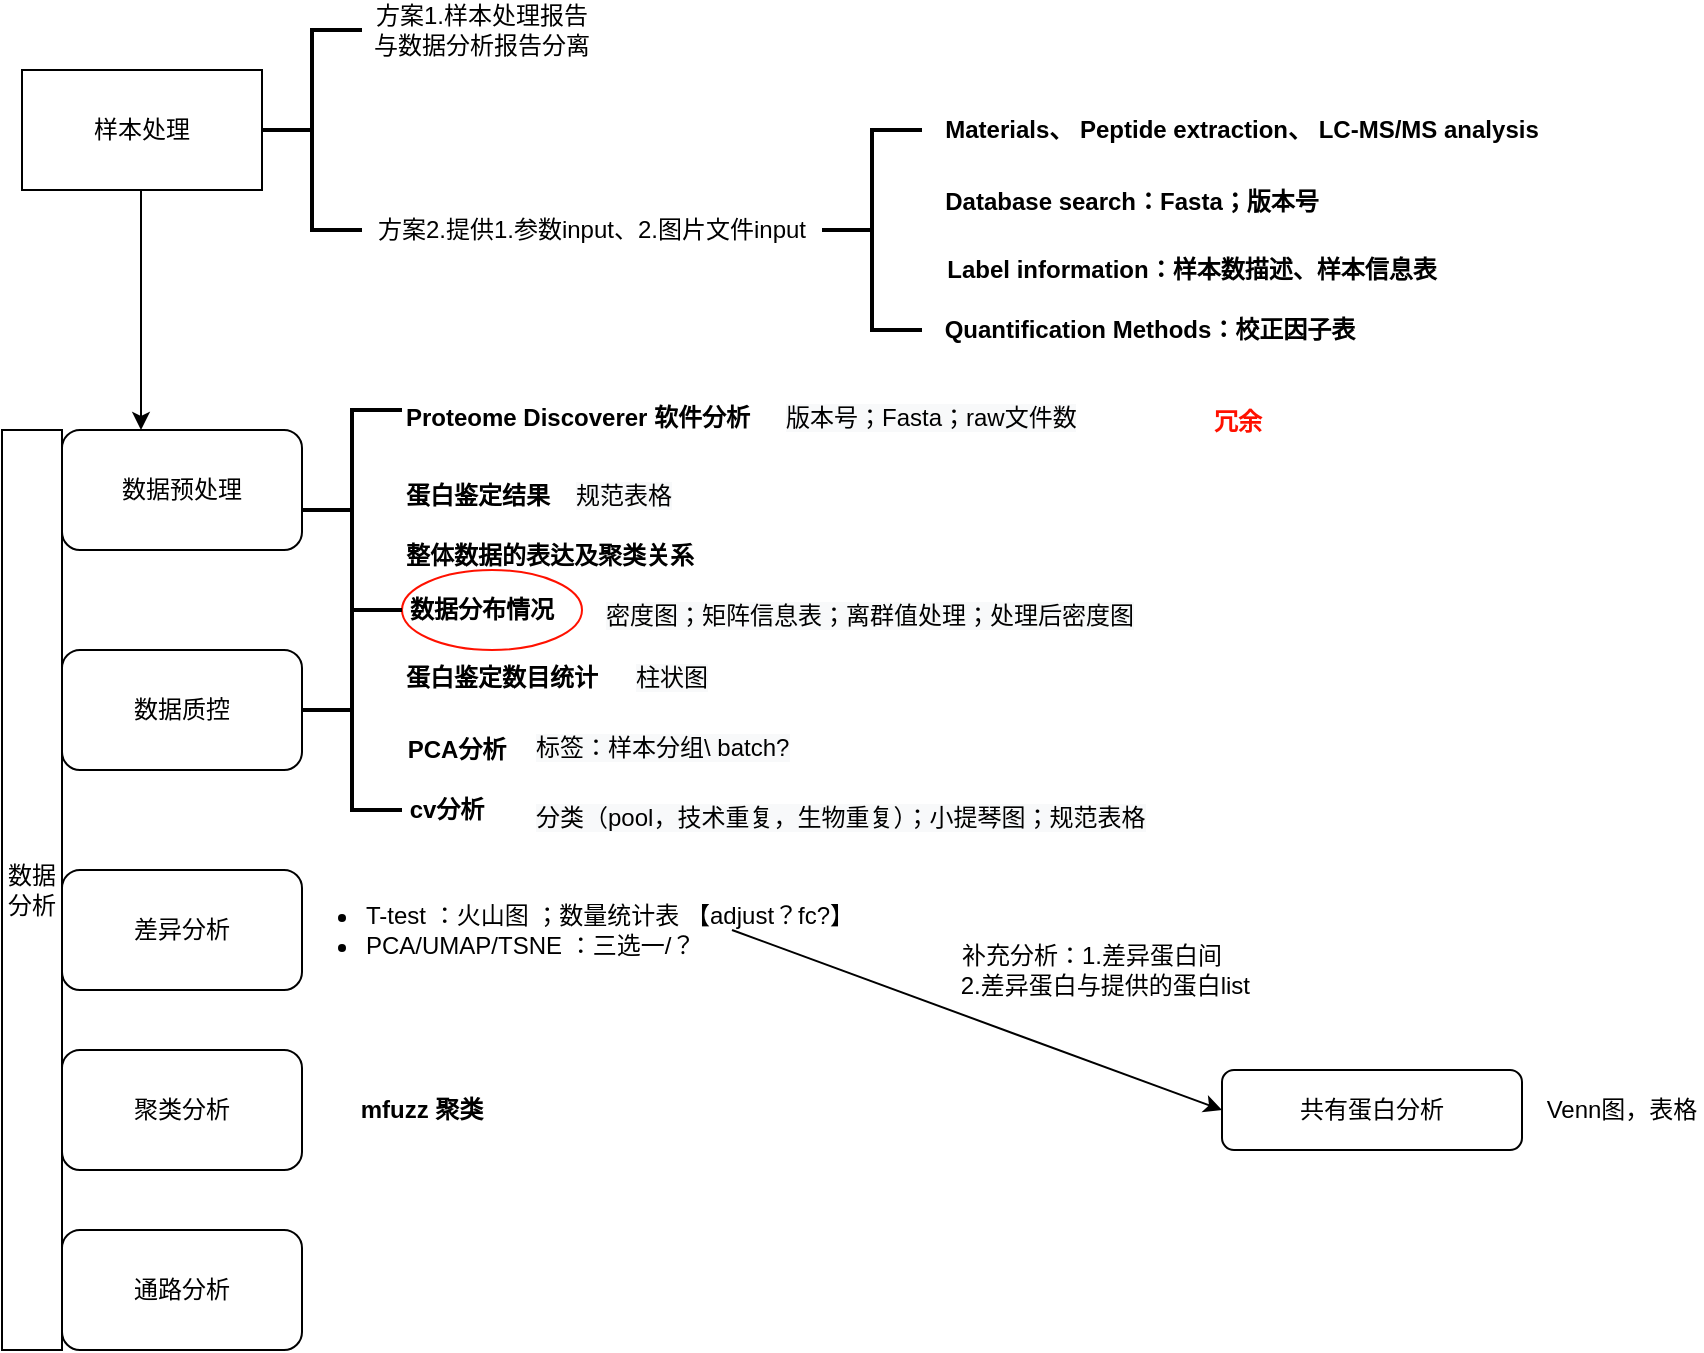 <mxfile version="14.8.2" type="github">
  <diagram id="3228e29e-7158-1315-38df-8450db1d8a1d" name="Page-1">
    <mxGraphModel dx="1422" dy="762" grid="1" gridSize="10" guides="1" tooltips="1" connect="1" arrows="1" fold="1" page="1" pageScale="1" pageWidth="1169" pageHeight="827" background="none" math="0" shadow="0">
      <root>
        <mxCell id="0" />
        <mxCell id="1" parent="0" />
        <mxCell id="9XEIv3CGsJmamrZGXdpV-21677" value="" style="ellipse;whiteSpace=wrap;html=1;fontColor=#FF1100;strokeColor=#FF1100;" vertex="1" parent="1">
          <mxGeometry x="310" y="360" width="90" height="40" as="geometry" />
        </mxCell>
        <mxCell id="9XEIv3CGsJmamrZGXdpV-21634" value="样本处理" style="rounded=0;whiteSpace=wrap;html=1;" vertex="1" parent="1">
          <mxGeometry x="120" y="110" width="120" height="60" as="geometry" />
        </mxCell>
        <mxCell id="9XEIv3CGsJmamrZGXdpV-21635" value="" style="strokeWidth=2;html=1;shape=mxgraph.flowchart.annotation_2;align=left;labelPosition=right;pointerEvents=1;" vertex="1" parent="1">
          <mxGeometry x="240" y="90" width="50" height="100" as="geometry" />
        </mxCell>
        <mxCell id="9XEIv3CGsJmamrZGXdpV-21636" value="方案1.样本处理报告&lt;br&gt;与数据分析报告分离" style="text;html=1;strokeColor=none;fillColor=none;align=center;verticalAlign=middle;whiteSpace=wrap;rounded=0;" vertex="1" parent="1">
          <mxGeometry x="290" y="80" width="120" height="20" as="geometry" />
        </mxCell>
        <mxCell id="9XEIv3CGsJmamrZGXdpV-21637" value="方案2.提供1.参数input、2.图片文件input" style="text;html=1;strokeColor=none;fillColor=none;align=center;verticalAlign=middle;whiteSpace=wrap;rounded=0;" vertex="1" parent="1">
          <mxGeometry x="290" y="180" width="230" height="20" as="geometry" />
        </mxCell>
        <mxCell id="9XEIv3CGsJmamrZGXdpV-21638" value="" style="strokeWidth=2;html=1;shape=mxgraph.flowchart.annotation_2;align=left;labelPosition=right;pointerEvents=1;" vertex="1" parent="1">
          <mxGeometry x="520" y="140" width="50" height="100" as="geometry" />
        </mxCell>
        <mxCell id="9XEIv3CGsJmamrZGXdpV-21639" value="Materials、 Peptide extraction、 LC-MS/MS analysis" style="text;html=1;strokeColor=none;fillColor=none;align=center;verticalAlign=middle;whiteSpace=wrap;rounded=0;fontStyle=1" vertex="1" parent="1">
          <mxGeometry x="570" y="130" width="320" height="20" as="geometry" />
        </mxCell>
        <mxCell id="9XEIv3CGsJmamrZGXdpV-21640" value="Database search：Fasta；版本号" style="text;html=1;strokeColor=none;fillColor=none;align=center;verticalAlign=middle;whiteSpace=wrap;rounded=0;fontStyle=1" vertex="1" parent="1">
          <mxGeometry x="570" y="166" width="210" height="20" as="geometry" />
        </mxCell>
        <mxCell id="9XEIv3CGsJmamrZGXdpV-21641" value="Label information：样本数描述、样本信息表" style="text;html=1;strokeColor=none;fillColor=none;align=center;verticalAlign=middle;whiteSpace=wrap;rounded=0;fontStyle=1" vertex="1" parent="1">
          <mxGeometry x="580" y="200" width="250" height="20" as="geometry" />
        </mxCell>
        <mxCell id="9XEIv3CGsJmamrZGXdpV-21642" value="Quantification Methods：校正因子表" style="text;html=1;strokeColor=none;fillColor=none;align=center;verticalAlign=middle;whiteSpace=wrap;rounded=0;fontStyle=1" vertex="1" parent="1">
          <mxGeometry x="549" y="230" width="270" height="20" as="geometry" />
        </mxCell>
        <mxCell id="9XEIv3CGsJmamrZGXdpV-21644" value="" style="endArrow=classic;html=1;" edge="1" parent="1">
          <mxGeometry width="50" height="50" relative="1" as="geometry">
            <mxPoint x="179.5" y="170" as="sourcePoint" />
            <mxPoint x="179.5" y="290" as="targetPoint" />
          </mxGeometry>
        </mxCell>
        <mxCell id="9XEIv3CGsJmamrZGXdpV-21645" value="数据分析" style="rounded=0;whiteSpace=wrap;html=1;" vertex="1" parent="1">
          <mxGeometry x="110" y="290" width="30" height="460" as="geometry" />
        </mxCell>
        <mxCell id="9XEIv3CGsJmamrZGXdpV-21647" value="数据预处理" style="rounded=1;whiteSpace=wrap;html=1;" vertex="1" parent="1">
          <mxGeometry x="140" y="290" width="120" height="60" as="geometry" />
        </mxCell>
        <mxCell id="9XEIv3CGsJmamrZGXdpV-21648" value="" style="strokeWidth=2;html=1;shape=mxgraph.flowchart.annotation_2;align=left;labelPosition=right;pointerEvents=1;" vertex="1" parent="1">
          <mxGeometry x="260" y="280" width="50" height="100" as="geometry" />
        </mxCell>
        <mxCell id="9XEIv3CGsJmamrZGXdpV-21649" value="Proteome Discoverer 软件分析" style="text;whiteSpace=wrap;html=1;fontStyle=1" vertex="1" parent="1">
          <mxGeometry x="310" y="270" width="190" height="30" as="geometry" />
        </mxCell>
        <mxCell id="9XEIv3CGsJmamrZGXdpV-21658" value="冗余" style="text;strokeColor=none;fillColor=none;align=left;verticalAlign=top;spacingLeft=4;spacingRight=4;overflow=hidden;rotatable=0;points=[[0,0.5],[1,0.5]];portConstraint=eastwest;fontStyle=1;fontColor=#FF1100;" vertex="1" parent="1">
          <mxGeometry x="710" y="272" width="60" height="26" as="geometry" />
        </mxCell>
        <mxCell id="9XEIv3CGsJmamrZGXdpV-21659" value="&lt;font color=&quot;#000000&quot;&gt;蛋白鉴定结果&lt;/font&gt;" style="text;whiteSpace=wrap;html=1;fontColor=#FF1100;fontStyle=1" vertex="1" parent="1">
          <mxGeometry x="310" y="309" width="100" height="30" as="geometry" />
        </mxCell>
        <mxCell id="9XEIv3CGsJmamrZGXdpV-21664" value="数据质控" style="rounded=1;whiteSpace=wrap;html=1;" vertex="1" parent="1">
          <mxGeometry x="140" y="400" width="120" height="60" as="geometry" />
        </mxCell>
        <mxCell id="9XEIv3CGsJmamrZGXdpV-21665" value="" style="strokeWidth=2;html=1;shape=mxgraph.flowchart.annotation_2;align=left;labelPosition=right;pointerEvents=1;" vertex="1" parent="1">
          <mxGeometry x="260" y="380" width="50" height="100" as="geometry" />
        </mxCell>
        <mxCell id="9XEIv3CGsJmamrZGXdpV-21666" value="&lt;b&gt;&lt;font color=&quot;#000000&quot;&gt;蛋白鉴定数目统计&lt;/font&gt;&lt;/b&gt;" style="text;html=1;strokeColor=none;fillColor=none;align=center;verticalAlign=middle;whiteSpace=wrap;rounded=0;fontColor=#FF1100;" vertex="1" parent="1">
          <mxGeometry x="305" y="403.5" width="110" height="20" as="geometry" />
        </mxCell>
        <mxCell id="9XEIv3CGsJmamrZGXdpV-21667" value="&lt;font color=&quot;#000000&quot;&gt;数据分布情况&lt;/font&gt;" style="text;html=1;strokeColor=none;fillColor=none;align=center;verticalAlign=middle;whiteSpace=wrap;rounded=0;fontColor=#FF1100;fontStyle=1" vertex="1" parent="1">
          <mxGeometry x="305" y="370" width="90" height="20" as="geometry" />
        </mxCell>
        <mxCell id="9XEIv3CGsJmamrZGXdpV-21669" value="&lt;span style=&quot;color: rgba(0 , 0 , 0 , 0) ; font-family: monospace ; font-size: 0px&quot;&gt;%3CmxGraphModel%3E%3Croot%3E%3CmxCell%20id%3D%220%22%2F%3E%3CmxCell%20id%3D%221%22%20parent%3D%220%22%2F%3E%3CmxCell%20id%3D%222%22%20value%3D%22%26lt%3Bb%26gt%3B%26lt%3Bfont%20color%3D%26quot%3B%23000000%26quot%3B%26gt%3B%E8%9B%8B%E7%99%BD%E9%89%B4%E5%AE%9A%E6%95%B0%E7%9B%AE%E7%BB%9F%E8%AE%A1%26lt%3B%2Ffont%26gt%3B%26lt%3B%2Fb%26gt%3B%22%20style%3D%22text%3Bhtml%3D1%3BstrokeColor%3Dnone%3BfillColor%3Dnone%3Balign%3Dcenter%3BverticalAlign%3Dmiddle%3BwhiteSpace%3Dwrap%3Brounded%3D0%3BfontColor%3D%23FF1100%3B%22%20vertex%3D%221%22%20parent%3D%221%22%3E%3CmxGeometry%20x%3D%22310%22%20y%3D%22414%22%20width%3D%22110%22%20height%3D%2220%22%20as%3D%22geometry%22%2F%3E%3C%2FmxCell%3E%3C%2Froot%3E%3C%2FmxGraphModel%3E&lt;/span&gt;" style="text;html=1;strokeColor=none;fillColor=none;align=center;verticalAlign=middle;whiteSpace=wrap;rounded=0;fontColor=#FF1100;" vertex="1" parent="1">
          <mxGeometry x="320" y="450" width="110" height="20" as="geometry" />
        </mxCell>
        <mxCell id="9XEIv3CGsJmamrZGXdpV-21670" value="&lt;font color=&quot;#000000&quot;&gt;&lt;b&gt;cv分析&lt;/b&gt;&lt;/font&gt;" style="text;html=1;strokeColor=none;fillColor=none;align=center;verticalAlign=middle;whiteSpace=wrap;rounded=0;fontColor=#FF1100;" vertex="1" parent="1">
          <mxGeometry x="300" y="470" width="65" height="20" as="geometry" />
        </mxCell>
        <mxCell id="9XEIv3CGsJmamrZGXdpV-21674" value="&lt;font color=&quot;#000000&quot;&gt;&lt;b&gt;PCA分析&lt;/b&gt;&lt;/font&gt;" style="text;html=1;strokeColor=none;fillColor=none;align=center;verticalAlign=middle;whiteSpace=wrap;rounded=0;fontColor=#FF1100;" vertex="1" parent="1">
          <mxGeometry x="305" y="440" width="65" height="20" as="geometry" />
        </mxCell>
        <mxCell id="9XEIv3CGsJmamrZGXdpV-21678" value="&lt;span style=&quot;color: rgb(0, 0, 0); font-family: helvetica; font-size: 12px; font-style: normal; font-weight: 400; letter-spacing: normal; text-align: center; text-indent: 0px; text-transform: none; word-spacing: 0px; background-color: rgb(248, 249, 250); display: inline; float: none;&quot;&gt;分类（pool，技术重复，生物重复）；小提琴图；规范表格&lt;/span&gt;" style="text;whiteSpace=wrap;html=1;fontColor=#FF1100;" vertex="1" parent="1">
          <mxGeometry x="375" y="470" width="340" height="30" as="geometry" />
        </mxCell>
        <mxCell id="9XEIv3CGsJmamrZGXdpV-21679" value="&lt;span style=&quot;color: rgb(0, 0, 0); font-family: helvetica; font-size: 12px; font-style: normal; font-weight: 400; letter-spacing: normal; text-align: center; text-indent: 0px; text-transform: none; word-spacing: 0px; background-color: rgb(248, 249, 250); display: inline; float: none;&quot;&gt;标签：样本分组\ batch?&lt;/span&gt;" style="text;whiteSpace=wrap;html=1;fontColor=#FF1100;" vertex="1" parent="1">
          <mxGeometry x="375" y="435" width="150" height="30" as="geometry" />
        </mxCell>
        <mxCell id="9XEIv3CGsJmamrZGXdpV-21680" value="&lt;span style=&quot;color: rgb(0, 0, 0); font-family: helvetica; font-size: 12px; font-style: normal; font-weight: 400; letter-spacing: normal; text-align: center; text-indent: 0px; text-transform: none; word-spacing: 0px; background-color: rgb(248, 249, 250); display: inline; float: none;&quot;&gt;柱状图&lt;/span&gt;" style="text;whiteSpace=wrap;html=1;fontColor=#FF1100;" vertex="1" parent="1">
          <mxGeometry x="425" y="400" width="60" height="30" as="geometry" />
        </mxCell>
        <mxCell id="9XEIv3CGsJmamrZGXdpV-21681" value="&lt;span style=&quot;color: rgb(0, 0, 0); font-family: helvetica; font-size: 12px; font-style: normal; font-weight: 400; letter-spacing: normal; text-align: center; text-indent: 0px; text-transform: none; word-spacing: 0px; background-color: rgb(248, 249, 250); display: inline; float: none;&quot;&gt;密度图；矩阵信息表；离群值处理；处理后密度图&lt;/span&gt;" style="text;whiteSpace=wrap;html=1;fontColor=#FF1100;" vertex="1" parent="1">
          <mxGeometry x="410" y="369" width="290" height="30" as="geometry" />
        </mxCell>
        <mxCell id="9XEIv3CGsJmamrZGXdpV-21682" value="&lt;span style=&quot;color: rgb(0, 0, 0); font-family: helvetica; font-size: 12px; font-style: normal; font-weight: 400; letter-spacing: normal; text-align: center; text-indent: 0px; text-transform: none; word-spacing: 0px; background-color: rgb(248, 249, 250); display: inline; float: none;&quot;&gt;规范表格&lt;/span&gt;" style="text;whiteSpace=wrap;html=1;fontColor=#FF1100;" vertex="1" parent="1">
          <mxGeometry x="395" y="309" width="70" height="30" as="geometry" />
        </mxCell>
        <mxCell id="9XEIv3CGsJmamrZGXdpV-21683" value="&lt;span style=&quot;color: rgb(0, 0, 0); font-family: helvetica; font-size: 12px; font-style: normal; font-weight: 400; letter-spacing: normal; text-align: center; text-indent: 0px; text-transform: none; word-spacing: 0px; background-color: rgb(248, 249, 250); display: inline; float: none;&quot;&gt;版本号；Fasta；raw文件数&lt;/span&gt;" style="text;whiteSpace=wrap;html=1;fontColor=#FF1100;" vertex="1" parent="1">
          <mxGeometry x="500" y="270" width="170" height="30" as="geometry" />
        </mxCell>
        <mxCell id="9XEIv3CGsJmamrZGXdpV-21684" value="&lt;font color=&quot;#000000&quot;&gt;&lt;b&gt;整体数据的表达及聚类关系&lt;/b&gt;&lt;/font&gt;" style="text;whiteSpace=wrap;html=1;fontColor=#FF1100;" vertex="1" parent="1">
          <mxGeometry x="310" y="339" width="170" height="30" as="geometry" />
        </mxCell>
        <mxCell id="9XEIv3CGsJmamrZGXdpV-21687" value="差异分析" style="rounded=1;whiteSpace=wrap;html=1;" vertex="1" parent="1">
          <mxGeometry x="140" y="510" width="120" height="60" as="geometry" />
        </mxCell>
        <mxCell id="9XEIv3CGsJmamrZGXdpV-21688" value="聚类分析" style="rounded=1;whiteSpace=wrap;html=1;" vertex="1" parent="1">
          <mxGeometry x="140" y="600" width="120" height="60" as="geometry" />
        </mxCell>
        <mxCell id="9XEIv3CGsJmamrZGXdpV-21689" value="通路分析" style="rounded=1;whiteSpace=wrap;html=1;" vertex="1" parent="1">
          <mxGeometry x="140" y="690" width="120" height="60" as="geometry" />
        </mxCell>
        <mxCell id="9XEIv3CGsJmamrZGXdpV-21691" value="&lt;b&gt;&lt;font color=&quot;#000000&quot;&gt;mfuzz 聚类&lt;/font&gt;&lt;/b&gt;" style="text;html=1;strokeColor=none;fillColor=none;align=center;verticalAlign=middle;whiteSpace=wrap;rounded=0;fontColor=#FF1100;" vertex="1" parent="1">
          <mxGeometry x="265" y="620" width="110" height="20" as="geometry" />
        </mxCell>
        <mxCell id="9XEIv3CGsJmamrZGXdpV-21694" value="&lt;ul&gt;&lt;li&gt;T-test ：火山图 ；数量统计表 【adjust？fc?】&lt;/li&gt;&lt;li&gt;PCA/UMAP/TSNE ：三选一/？&lt;/li&gt;&lt;/ul&gt;" style="text;strokeColor=none;fillColor=none;html=1;whiteSpace=wrap;verticalAlign=middle;overflow=hidden;fontColor=#000000;" vertex="1" parent="1">
          <mxGeometry x="250" y="500" width="290" height="80" as="geometry" />
        </mxCell>
        <mxCell id="9XEIv3CGsJmamrZGXdpV-21695" value="" style="endArrow=classic;html=1;fontColor=#000000;entryX=0;entryY=0.5;entryDx=0;entryDy=0;" edge="1" parent="1" target="9XEIv3CGsJmamrZGXdpV-21697">
          <mxGeometry width="50" height="50" relative="1" as="geometry">
            <mxPoint x="475" y="540" as="sourcePoint" />
            <mxPoint x="570" y="540" as="targetPoint" />
          </mxGeometry>
        </mxCell>
        <mxCell id="9XEIv3CGsJmamrZGXdpV-21696" value="补充分析：1.差异蛋白间 &lt;br&gt;&amp;nbsp; &amp;nbsp; 2.差异蛋白与提供的蛋白list" style="text;html=1;strokeColor=none;fillColor=none;align=center;verticalAlign=middle;whiteSpace=wrap;rounded=0;fontColor=#000000;" vertex="1" parent="1">
          <mxGeometry x="550" y="550" width="210" height="20" as="geometry" />
        </mxCell>
        <mxCell id="9XEIv3CGsJmamrZGXdpV-21697" value="共有蛋白分析" style="rounded=1;whiteSpace=wrap;html=1;fontColor=#000000;strokeColor=#000000;" vertex="1" parent="1">
          <mxGeometry x="720" y="610" width="150" height="40" as="geometry" />
        </mxCell>
        <mxCell id="9XEIv3CGsJmamrZGXdpV-21698" value="Venn图，表格" style="text;html=1;strokeColor=none;fillColor=none;align=center;verticalAlign=middle;whiteSpace=wrap;rounded=0;fontColor=#000000;" vertex="1" parent="1">
          <mxGeometry x="880" y="620" width="80" height="20" as="geometry" />
        </mxCell>
      </root>
    </mxGraphModel>
  </diagram>
</mxfile>
